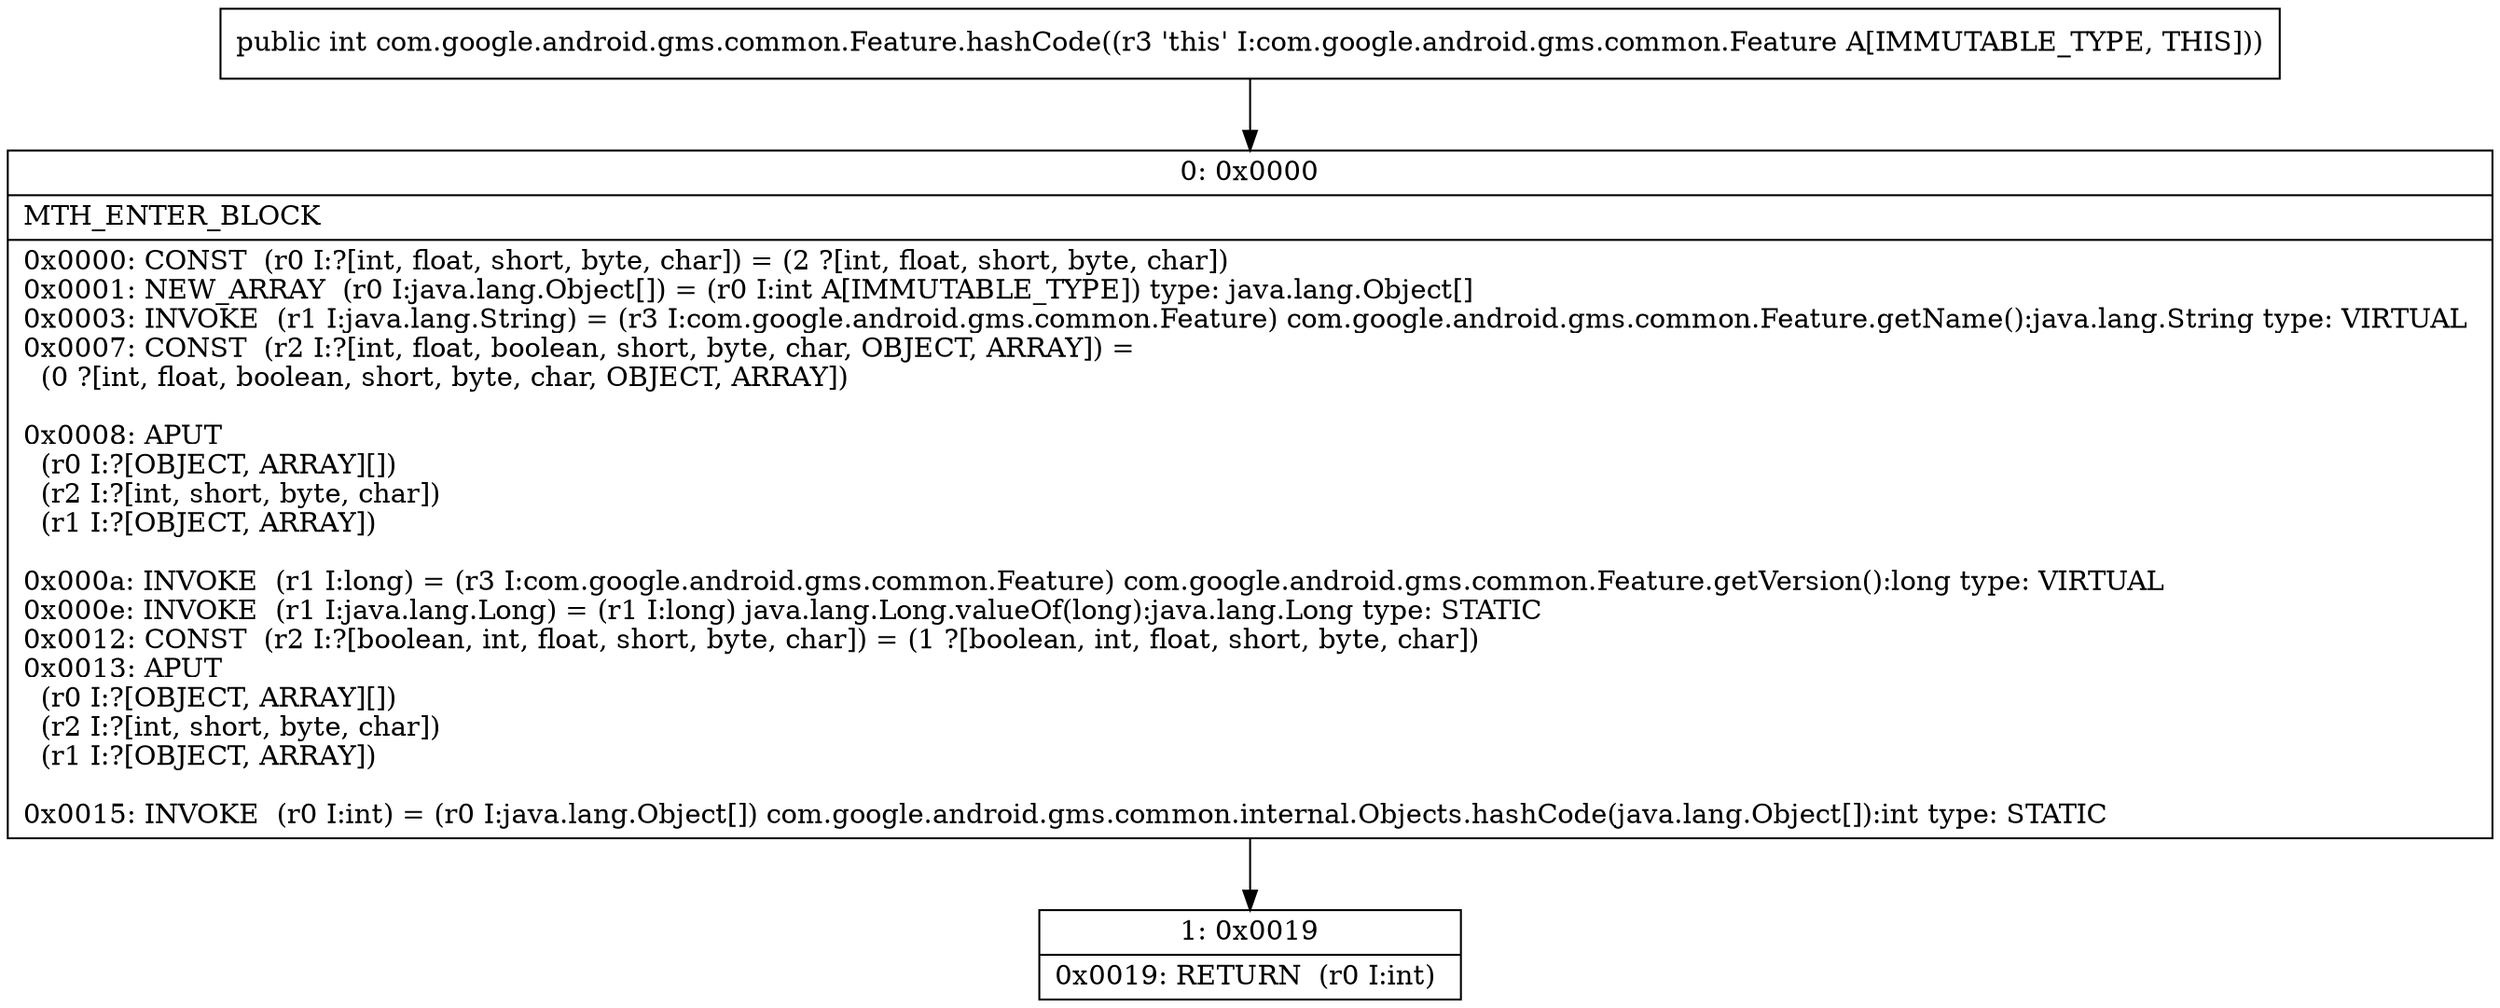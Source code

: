 digraph "CFG forcom.google.android.gms.common.Feature.hashCode()I" {
Node_0 [shape=record,label="{0\:\ 0x0000|MTH_ENTER_BLOCK\l|0x0000: CONST  (r0 I:?[int, float, short, byte, char]) = (2 ?[int, float, short, byte, char]) \l0x0001: NEW_ARRAY  (r0 I:java.lang.Object[]) = (r0 I:int A[IMMUTABLE_TYPE]) type: java.lang.Object[] \l0x0003: INVOKE  (r1 I:java.lang.String) = (r3 I:com.google.android.gms.common.Feature) com.google.android.gms.common.Feature.getName():java.lang.String type: VIRTUAL \l0x0007: CONST  (r2 I:?[int, float, boolean, short, byte, char, OBJECT, ARRAY]) = \l  (0 ?[int, float, boolean, short, byte, char, OBJECT, ARRAY])\l \l0x0008: APUT  \l  (r0 I:?[OBJECT, ARRAY][])\l  (r2 I:?[int, short, byte, char])\l  (r1 I:?[OBJECT, ARRAY])\l \l0x000a: INVOKE  (r1 I:long) = (r3 I:com.google.android.gms.common.Feature) com.google.android.gms.common.Feature.getVersion():long type: VIRTUAL \l0x000e: INVOKE  (r1 I:java.lang.Long) = (r1 I:long) java.lang.Long.valueOf(long):java.lang.Long type: STATIC \l0x0012: CONST  (r2 I:?[boolean, int, float, short, byte, char]) = (1 ?[boolean, int, float, short, byte, char]) \l0x0013: APUT  \l  (r0 I:?[OBJECT, ARRAY][])\l  (r2 I:?[int, short, byte, char])\l  (r1 I:?[OBJECT, ARRAY])\l \l0x0015: INVOKE  (r0 I:int) = (r0 I:java.lang.Object[]) com.google.android.gms.common.internal.Objects.hashCode(java.lang.Object[]):int type: STATIC \l}"];
Node_1 [shape=record,label="{1\:\ 0x0019|0x0019: RETURN  (r0 I:int) \l}"];
MethodNode[shape=record,label="{public int com.google.android.gms.common.Feature.hashCode((r3 'this' I:com.google.android.gms.common.Feature A[IMMUTABLE_TYPE, THIS])) }"];
MethodNode -> Node_0;
Node_0 -> Node_1;
}


